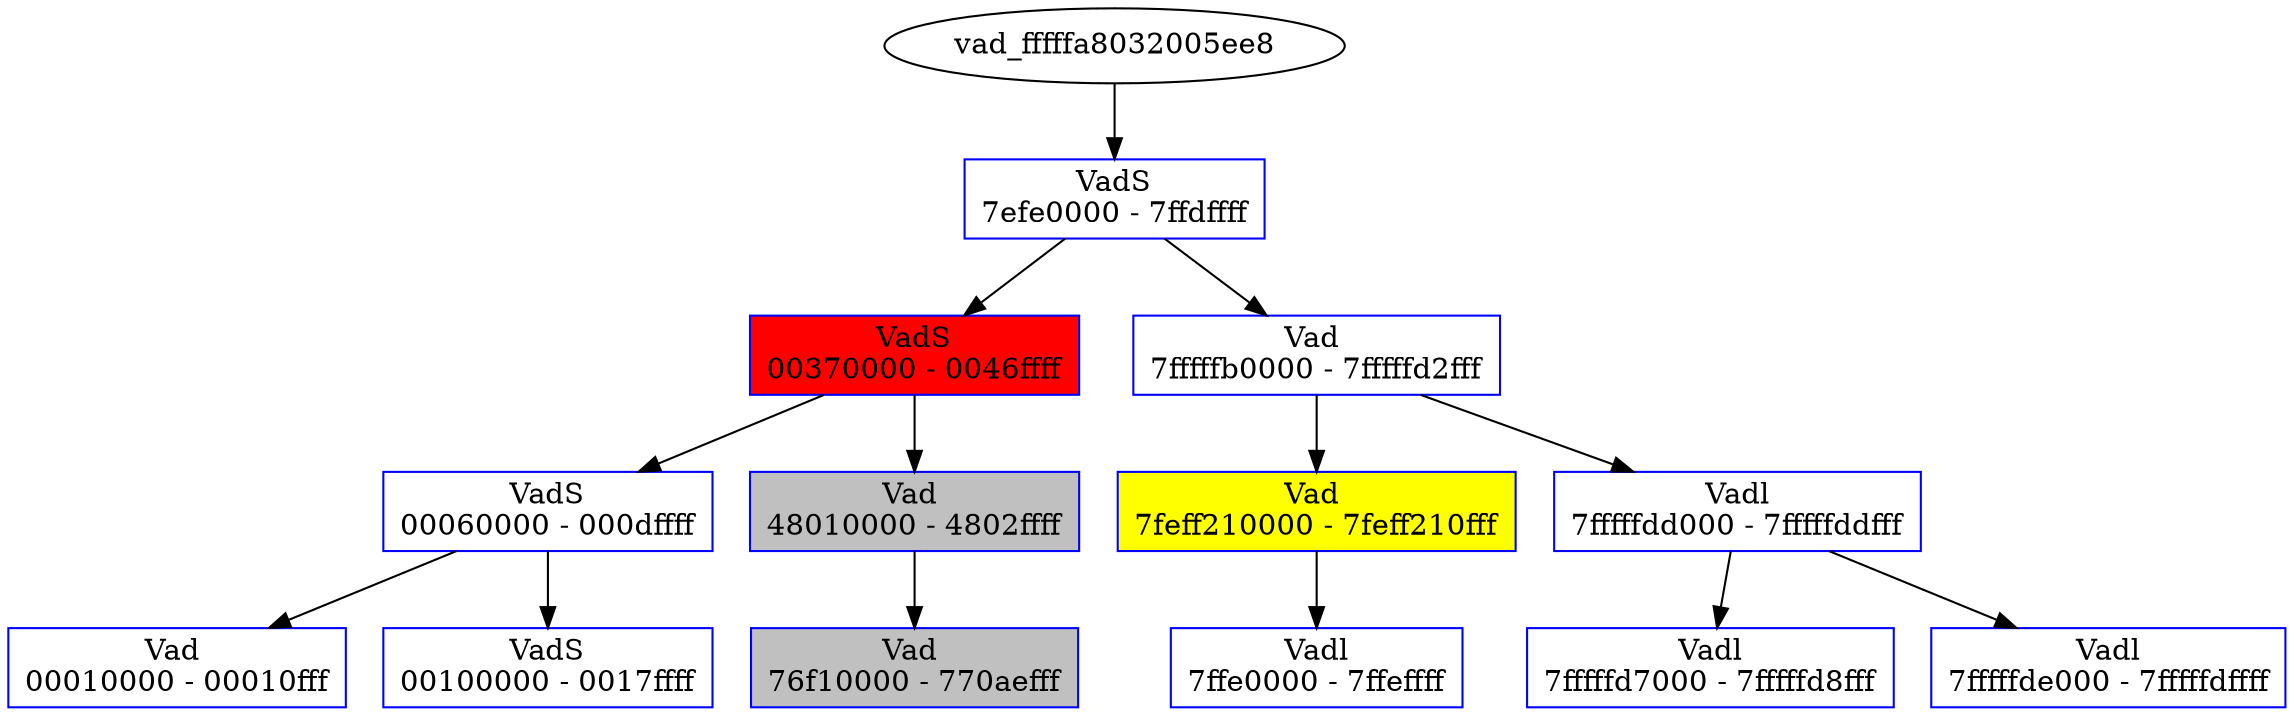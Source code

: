/* Pid:    280 */
digraph processtree {
graph [rankdir = "TB"];
vad_fffffa8032005ee8 -> vad_fffffa8032829420
vad_fffffa8032829420 [label = "{ VadS\n7efe0000 - 7ffdffff }"shape = "record" color = "blue" style = "filled" fillcolor = "white"];
vad_fffffa8032829420 -> vad_fffffa8032829bb0
vad_fffffa8032829bb0 [label = "{ VadS\n00370000 - 0046ffff }"shape = "record" color = "blue" style = "filled" fillcolor = "red"];
vad_fffffa8032829bb0 -> vad_fffffa8032ea4f90
vad_fffffa8032ea4f90 [label = "{ VadS\n00060000 - 000dffff }"shape = "record" color = "blue" style = "filled" fillcolor = "white"];
vad_fffffa8032ea4f90 -> vad_fffffa8032eadc70
vad_fffffa8032eadc70 [label = "{ Vad \n00010000 - 00010fff }"shape = "record" color = "blue" style = "filled" fillcolor = "white"];
vad_fffffa8032ea4f90 -> vad_fffffa80326bd7e0
vad_fffffa80326bd7e0 [label = "{ VadS\n00100000 - 0017ffff }"shape = "record" color = "blue" style = "filled" fillcolor = "white"];
vad_fffffa8032829bb0 -> vad_fffffa80327df220
vad_fffffa80327df220 [label = "{ Vad \n48010000 - 4802ffff }"shape = "record" color = "blue" style = "filled" fillcolor = "gray"];
vad_fffffa80327df220 -> vad_fffffa8032405f80
vad_fffffa8032405f80 [label = "{ Vad \n76f10000 - 770aefff }"shape = "record" color = "blue" style = "filled" fillcolor = "gray"];
vad_fffffa8032829420 -> vad_fffffa8032405bf0
vad_fffffa8032405bf0 [label = "{ Vad \n7fffffb0000 - 7fffffd2fff }"shape = "record" color = "blue" style = "filled" fillcolor = "white"];
vad_fffffa8032405bf0 -> vad_fffffa8032405a70
vad_fffffa8032405a70 [label = "{ Vad \n7feff210000 - 7feff210fff }"shape = "record" color = "blue" style = "filled" fillcolor = "yellow"];
vad_fffffa8032405a70 -> vad_fffffa80326a66b0
vad_fffffa80326a66b0 [label = "{ Vadl\n7ffe0000 - 7ffeffff }"shape = "record" color = "blue" style = "filled" fillcolor = "white"];
vad_fffffa8032405bf0 -> vad_fffffa8032405b50
vad_fffffa8032405b50 [label = "{ Vadl\n7fffffdd000 - 7fffffddfff }"shape = "record" color = "blue" style = "filled" fillcolor = "white"];
vad_fffffa8032405b50 -> vad_fffffa8032ece150
vad_fffffa8032ece150 [label = "{ Vadl\n7fffffd7000 - 7fffffd8fff }"shape = "record" color = "blue" style = "filled" fillcolor = "white"];
vad_fffffa8032405b50 -> vad_fffffa80327e9250
vad_fffffa80327e9250 [label = "{ Vadl\n7fffffde000 - 7fffffdffff }"shape = "record" color = "blue" style = "filled" fillcolor = "white"];
}
